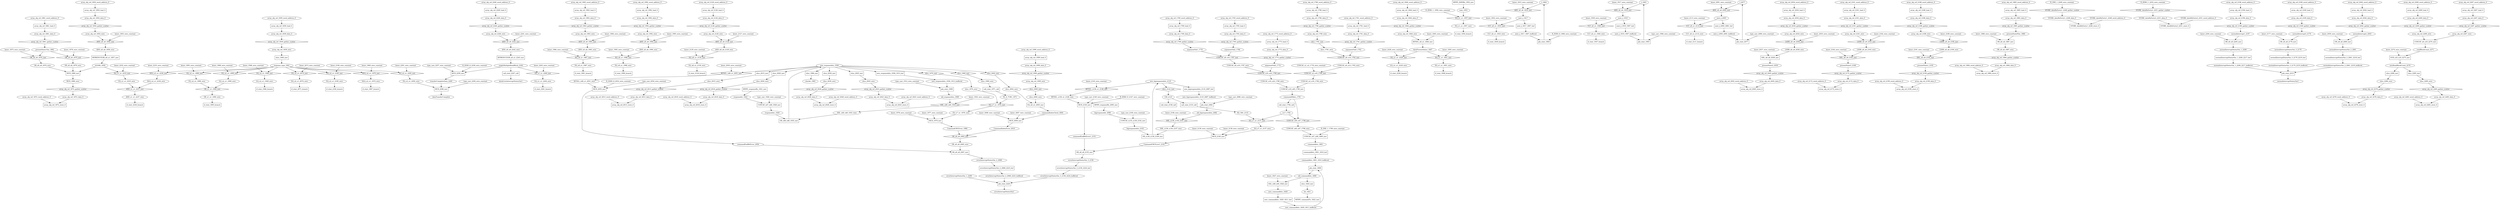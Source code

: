 digraph data_path {
  AND_u1_u1_2237_wire [shape=ellipse];
  AND_u8_u8_1856_wire [shape=ellipse];
  AND_u8_u8_1965_wire [shape=ellipse];
  AND_u8_u8_1994_wire [shape=ellipse];
  AND_u8_u8_2128_wire [shape=ellipse];
  AND_u8_u8_2242_wire [shape=ellipse];
  BITSEL_u136_u1_2146_wire [shape=ellipse];
  BITSEL_u48_u1_2051_wire [shape=ellipse];
  CID_2123 [shape=ellipse];
  CONCAT_u16_u24_1789_wire [shape=ellipse];
  CONCAT_u1_u2_1778_wire_constant [shape=ellipse];
  CONCAT_u2_u16_1784_wire [shape=ellipse];
  CONCAT_u40_u47_1798_wire [shape=ellipse];
  CONCAT_u6_u14_1783_wire [shape=ellipse];
  CONCAT_u8_u16_1787_wire [shape=ellipse];
  CommandCRCError1_2141 [shape=ellipse];
  CommandCRCError_1980 [shape=ellipse];
  CommandIndexError_2010 [shape=ellipse];
  EQ_u1_u1_1851_wire [shape=ellipse];
  EQ_u1_u1_1957_wire [shape=ellipse];
  EQ_u1_u1_2229_wire [shape=ellipse];
  EQ_u1_u1_2233_wire [shape=ellipse];
  EQ_u1_u1_2264_wire [shape=ellipse];
  EQ_u2_u1_1896_wire [shape=ellipse];
  EQ_u2_u1_1899_wire [shape=ellipse];
  EQ_u2_u1_1949_wire [shape=ellipse];
  EQ_u2_u1_2074_wire [shape=ellipse];
  EQ_u2_u1_2185_wire [shape=ellipse];
  EQ_u2_u1_2292_wire [shape=ellipse];
  EQ_u7_u1_1976_wire [shape=ellipse];
  EQ_u7_u1_2137_wire [shape=ellipse];
  EQ_u8_u1_1967_wire [shape=ellipse];
  EQ_u8_u1_1996_wire [shape=ellipse];
  EQ_u8_u1_2130_wire [shape=ellipse];
  J_1804 [shape=ellipse];
  J_1903 [shape=ellipse];
  J_2077 [shape=ellipse];
  LSHR_u8_u8_2036_wire [shape=ellipse];
  LSHR_u8_u8_2163_wire [shape=ellipse];
  LSHR_u8_u8_2190_wire [shape=ellipse];
  MUX_1880_wire [shape=ellipse];
  NEQ_u2_u1_1870_wire [shape=ellipse];
  NEQ_u2_u1_2236_wire [shape=ellipse];
  OR_u1_u1_1900_wire [shape=ellipse];
  OR_u8_u8_1876_wire [shape=ellipse];
  OR_u8_u8_1879_wire [shape=ellipse];
  OR_u8_u8_1887_wire [shape=ellipse];
  OR_u8_u8_2065_wire [shape=ellipse];
  R1_6_7CRC_1971 [shape=ellipse];
  R2_CRC_2133 [shape=ellipse];
  R_ONE_1_1799_wire_constant [shape=ellipse];
  R_ONE_1_2249_wire_constant [shape=ellipse];
  R_ZERO_1_1956_wire_constant [shape=ellipse];
  R_ZERO_1_2252_wire_constant [shape=ellipse];
  R_ZERO_8_1806_wire_constant [shape=ellipse];
  R_ZERO_8_2052_wire_constant [shape=ellipse];
  R_ZERO_8_2147_wire_constant [shape=ellipse];
  R_ZERO_8_2258_wire_constant [shape=ellipse];
  SHL_u136_u136_2107_wire [shape=ellipse];
  SHL_u48_u48_1933_wire [shape=ellipse];
  STORE_dataRxEnrty1_2248_data_0 [shape=ellipse];
  STORE_dataRxEnrty1_2248_word_address_0 [shape=ellipse];
  STORE_dataRxEnrty2_2251_data_0 [shape=ellipse];
  STORE_dataRxEnrty2_2251_word_address_0 [shape=ellipse];
  ULT_u6_u1_1940_wire [shape=ellipse];
  ULT_u8_u1_1833_wire [shape=ellipse];
  ULT_u8_u1_2114_wire [shape=ellipse];
  argumentVal0_1774 [shape=ellipse];
  argumentVal1_1770 [shape=ellipse];
  argumentVal2_1766 [shape=ellipse];
  argumentVal3_1762 [shape=ellipse];
  array_obj_ref_1761_data_0 [shape=ellipse];
  array_obj_ref_1761_word_address_0 [shape=ellipse];
  array_obj_ref_1765_data_0 [shape=ellipse];
  array_obj_ref_1765_word_address_0 [shape=ellipse];
  array_obj_ref_1769_data_0 [shape=ellipse];
  array_obj_ref_1769_word_address_0 [shape=ellipse];
  array_obj_ref_1773_data_0 [shape=ellipse];
  array_obj_ref_1773_word_address_0 [shape=ellipse];
  array_obj_ref_1780_data_0 [shape=ellipse];
  array_obj_ref_1780_wire [shape=ellipse];
  array_obj_ref_1780_word_address_0 [shape=ellipse];
  array_obj_ref_1839_data_0 [shape=ellipse];
  array_obj_ref_1839_wire [shape=ellipse];
  array_obj_ref_1839_word_address_0 [shape=ellipse];
  array_obj_ref_1844_data_0 [shape=ellipse];
  array_obj_ref_1844_wire [shape=ellipse];
  array_obj_ref_1844_word_address_0 [shape=ellipse];
  array_obj_ref_1854_data_0 [shape=ellipse];
  array_obj_ref_1854_wire [shape=ellipse];
  array_obj_ref_1854_word_address_0 [shape=ellipse];
  array_obj_ref_1861_data_0 [shape=ellipse];
  array_obj_ref_1861_word_address_0 [shape=ellipse];
  array_obj_ref_1865_data_0 [shape=ellipse];
  array_obj_ref_1865_word_address_0 [shape=ellipse];
  array_obj_ref_1872_data_0 [shape=ellipse];
  array_obj_ref_1872_word_address_0 [shape=ellipse];
  array_obj_ref_1884_data_0 [shape=ellipse];
  array_obj_ref_1884_word_address_0 [shape=ellipse];
  array_obj_ref_1963_data_0 [shape=ellipse];
  array_obj_ref_1963_wire [shape=ellipse];
  array_obj_ref_1963_word_address_0 [shape=ellipse];
  array_obj_ref_1992_data_0 [shape=ellipse];
  array_obj_ref_1992_wire [shape=ellipse];
  array_obj_ref_1992_word_address_0 [shape=ellipse];
  array_obj_ref_1999_data_0 [shape=ellipse];
  array_obj_ref_1999_wire [shape=ellipse];
  array_obj_ref_1999_word_address_0 [shape=ellipse];
  array_obj_ref_2013_data_0 [shape=ellipse];
  array_obj_ref_2013_word_address_0 [shape=ellipse];
  array_obj_ref_2018_data_0 [shape=ellipse];
  array_obj_ref_2018_word_address_0 [shape=ellipse];
  array_obj_ref_2023_data_0 [shape=ellipse];
  array_obj_ref_2023_word_address_0 [shape=ellipse];
  array_obj_ref_2028_data_0 [shape=ellipse];
  array_obj_ref_2028_word_address_0 [shape=ellipse];
  array_obj_ref_2034_data_0 [shape=ellipse];
  array_obj_ref_2034_wire [shape=ellipse];
  array_obj_ref_2034_word_address_0 [shape=ellipse];
  array_obj_ref_2042_data_0 [shape=ellipse];
  array_obj_ref_2042_word_address_0 [shape=ellipse];
  array_obj_ref_2045_data_0 [shape=ellipse];
  array_obj_ref_2045_word_address_0 [shape=ellipse];
  array_obj_ref_2126_data_0 [shape=ellipse];
  array_obj_ref_2126_wire [shape=ellipse];
  array_obj_ref_2126_word_address_0 [shape=ellipse];
  array_obj_ref_2161_data_0 [shape=ellipse];
  array_obj_ref_2161_wire [shape=ellipse];
  array_obj_ref_2161_word_address_0 [shape=ellipse];
  array_obj_ref_2169_data_0 [shape=ellipse];
  array_obj_ref_2169_word_address_0 [shape=ellipse];
  array_obj_ref_2172_data_0 [shape=ellipse];
  array_obj_ref_2172_word_address_0 [shape=ellipse];
  array_obj_ref_2188_data_0 [shape=ellipse];
  array_obj_ref_2188_wire [shape=ellipse];
  array_obj_ref_2188_word_address_0 [shape=ellipse];
  array_obj_ref_2196_data_0 [shape=ellipse];
  array_obj_ref_2196_word_address_0 [shape=ellipse];
  array_obj_ref_2199_data_0 [shape=ellipse];
  array_obj_ref_2199_word_address_0 [shape=ellipse];
  array_obj_ref_2240_data_0 [shape=ellipse];
  array_obj_ref_2240_wire [shape=ellipse];
  array_obj_ref_2240_word_address_0 [shape=ellipse];
  array_obj_ref_2267_data_0 [shape=ellipse];
  array_obj_ref_2267_wire [shape=ellipse];
  array_obj_ref_2267_word_address_0 [shape=ellipse];
  array_obj_ref_2269_data_0 [shape=ellipse];
  array_obj_ref_2269_wire [shape=ellipse];
  array_obj_ref_2269_word_address_0 [shape=ellipse];
  array_obj_ref_2278_data_0 [shape=ellipse];
  array_obj_ref_2278_word_address_0 [shape=ellipse];
  array_obj_ref_2283_data_0 [shape=ellipse];
  array_obj_ref_2283_word_address_0 [shape=ellipse];
  bigresponsebit_2096 [shape=ellipse];
  bigresponsebits_2103 [shape=ellipse];
  bit_1821 [shape=ellipse];
  checkit_1985 [shape=ellipse];
  command40bits_1791 [shape=ellipse];
  commandEndBitError1_2151 [shape=ellipse];
  commandEndBitError_2056 [shape=ellipse];
  commandIndexCheck_2004 [shape=ellipse];
  commandbits_1801 [shape=ellipse];
  commandbits_1801_1810_buffered [shape=ellipse];
  crc7_1794 [shape=ellipse];
  dataPresentSelect_1847 [shape=ellipse];
  errorInterruptStatusVar_1_2209 [shape=ellipse];
  errorInterruptStatusVar_2_2068 [shape=ellipse];
  errorInterruptStatusVar_2_2068_2223_buffered [shape=ellipse];
  errorInterruptStatusVar_3_2156 [shape=ellipse];
  errorInterruptStatusVar_3_2156_2224_buffered [shape=ellipse];
  konst_1815_wire_constant [shape=ellipse];
  konst_1827_wire_constant [shape=ellipse];
  konst_1832_wire_constant [shape=ellipse];
  konst_1845_wire_constant [shape=ellipse];
  konst_1850_wire_constant [shape=ellipse];
  konst_1855_wire_constant [shape=ellipse];
  konst_1869_wire_constant [shape=ellipse];
  konst_1875_wire_constant [shape=ellipse];
  konst_1878_wire_constant [shape=ellipse];
  konst_1886_wire_constant [shape=ellipse];
  konst_1895_wire_constant [shape=ellipse];
  konst_1898_wire_constant [shape=ellipse];
  konst_1917_wire_constant [shape=ellipse];
  konst_1932_wire_constant [shape=ellipse];
  konst_1939_wire_constant [shape=ellipse];
  konst_1948_wire_constant [shape=ellipse];
  konst_1964_wire_constant [shape=ellipse];
  konst_1966_wire_constant [shape=ellipse];
  konst_1977_wire_constant [shape=ellipse];
  konst_1978_wire_constant [shape=ellipse];
  konst_1993_wire_constant [shape=ellipse];
  konst_1995_wire_constant [shape=ellipse];
  konst_2007_wire_constant [shape=ellipse];
  konst_2008_wire_constant [shape=ellipse];
  konst_2035_wire_constant [shape=ellipse];
  konst_2037_wire_constant [shape=ellipse];
  konst_2050_wire_constant [shape=ellipse];
  konst_2059_wire_constant [shape=ellipse];
  konst_2073_wire_constant [shape=ellipse];
  konst_2091_wire_constant [shape=ellipse];
  konst_2106_wire_constant [shape=ellipse];
  konst_2113_wire_constant [shape=ellipse];
  konst_2127_wire_constant [shape=ellipse];
  konst_2129_wire_constant [shape=ellipse];
  konst_2138_wire_constant [shape=ellipse];
  konst_2139_wire_constant [shape=ellipse];
  konst_2145_wire_constant [shape=ellipse];
  konst_2162_wire_constant [shape=ellipse];
  konst_2164_wire_constant [shape=ellipse];
  konst_2177_wire_constant [shape=ellipse];
  konst_2184_wire_constant [shape=ellipse];
  konst_2189_wire_constant [shape=ellipse];
  konst_2191_wire_constant [shape=ellipse];
  konst_2204_wire_constant [shape=ellipse];
  konst_2228_wire_constant [shape=ellipse];
  konst_2232_wire_constant [shape=ellipse];
  konst_2235_wire_constant [shape=ellipse];
  konst_2241_wire_constant [shape=ellipse];
  konst_2263_wire_constant [shape=ellipse];
  konst_2274_wire_constant [shape=ellipse];
  konst_2291_wire_constant [shape=ellipse];
  newReadBlockCount_2276 [shape=ellipse];
  new_bigresponsebits_2110 [shape=ellipse];
  new_bigresponsebits_2110_2087_buffered [shape=ellipse];
  new_commandbits_1829 [shape=ellipse];
  new_commandbits_1829_1811_buffered [shape=ellipse];
  new_responsebits_1936 [shape=ellipse];
  new_responsebits_1936_1913_buffered [shape=ellipse];
  next_J_1817 [shape=ellipse];
  next_J_1817_1807_buffered [shape=ellipse];
  next_J_1919 [shape=ellipse];
  next_J_1919_1907_buffered [shape=ellipse];
  next_J_2093 [shape=ellipse];
  next_J_2093_2081_buffered [shape=ellipse];
  normalInterrupt1_2197 [shape=ellipse];
  normalInterrupt2_2043 [shape=ellipse];
  normalInterrupt3_2170 [shape=ellipse];
  normalInterruptStatusVar_1_2206 [shape=ellipse];
  normalInterruptStatusVar_1_2206_2217_buffered [shape=ellipse];
  normalInterruptStatusVar_2_2061 [shape=ellipse];
  normalInterruptStatusVar_2_2061_2218_buffered [shape=ellipse];
  normalInterruptStatusVar_3_2179 [shape=ellipse];
  normalInterruptStatusVar_3_2179_2219_buffered [shape=ellipse];
  old_bigresponsebits_2082 [shape=ellipse];
  old_commandbits_1808 [shape=ellipse];
  old_responsebits_1908 [shape=ellipse];
  presentState0Var_1866 [shape=ellipse];
  presentState1Var_1862 [shape=ellipse];
  presentState1_2193 [shape=ellipse];
  presentState2_2039 [shape=ellipse];
  presentState3_2166 [shape=ellipse];
  readBlockCount_2271 [shape=ellipse];
  response_type_1841 [shape=ellipse];
  responsebit_1922 [shape=ellipse];
  responsebits_1929 [shape=ellipse];
  singleMultipleReadBlock_2244 [shape=ellipse];
  slice_1781_wire [shape=ellipse];
  slice_1969_wire [shape=ellipse];
  slice_1974_wire [shape=ellipse];
  slice_2000_wire [shape=ellipse];
  slice_2002_wire [shape=ellipse];
  slice_2015_wire [shape=ellipse];
  slice_2020_wire [shape=ellipse];
  slice_2025_wire [shape=ellipse];
  slice_2030_wire [shape=ellipse];
  slice_2280_wire [shape=ellipse];
  slice_2285_wire [shape=ellipse];
  transferCompleteData_2260 [shape=ellipse];
  txOrRX_1858 [shape=ellipse];
  type_cast_1906_wire_constant [shape=ellipse];
  type_cast_1912_wire_constant [shape=ellipse];
  type_cast_1926_wire_constant [shape=ellipse];
  type_cast_2054_wire_constant [shape=ellipse];
  type_cast_2080_wire_constant [shape=ellipse];
  type_cast_2086_wire_constant [shape=ellipse];
  type_cast_2100_wire_constant [shape=ellipse];
  type_cast_2149_wire_constant [shape=ellipse];
  type_cast_2257_wire_constant [shape=ellipse];
  type_cast_2294_wire_constant [shape=ellipse];
  wait_1953 [shape=ellipse];
  ADD_u6_u6_1918_inst [shape=diamond];
J_1903  -> ADD_u6_u6_1918_inst;
konst_1917_wire_constant  -> ADD_u6_u6_1918_inst;
ADD_u6_u6_1918_inst -> next_J_1919;
  ADD_u8_u8_1816_inst [shape=diamond];
J_1804  -> ADD_u8_u8_1816_inst;
konst_1815_wire_constant  -> ADD_u8_u8_1816_inst;
ADD_u8_u8_1816_inst -> next_J_1817;
  ADD_u8_u8_2092_inst [shape=diamond];
J_2077  -> ADD_u8_u8_2092_inst;
konst_2091_wire_constant  -> ADD_u8_u8_2092_inst;
ADD_u8_u8_2092_inst -> next_J_2093;
  AND_u1_u1_2237_inst [shape=diamond];
EQ_u1_u1_2233_wire  -> AND_u1_u1_2237_inst;
NEQ_u2_u1_2236_wire  -> AND_u1_u1_2237_inst;
AND_u1_u1_2237_inst -> AND_u1_u1_2237_wire;
  AND_u8_u8_1856_inst [shape=diamond];
array_obj_ref_1854_wire  -> AND_u8_u8_1856_inst;
konst_1855_wire_constant  -> AND_u8_u8_1856_inst;
AND_u8_u8_1856_inst -> AND_u8_u8_1856_wire;
  AND_u8_u8_1965_inst [shape=diamond];
array_obj_ref_1963_wire  -> AND_u8_u8_1965_inst;
konst_1964_wire_constant  -> AND_u8_u8_1965_inst;
AND_u8_u8_1965_inst -> AND_u8_u8_1965_wire;
  AND_u8_u8_1994_inst [shape=diamond];
array_obj_ref_1992_wire  -> AND_u8_u8_1994_inst;
konst_1993_wire_constant  -> AND_u8_u8_1994_inst;
AND_u8_u8_1994_inst -> AND_u8_u8_1994_wire;
  AND_u8_u8_2128_inst [shape=diamond];
array_obj_ref_2126_wire  -> AND_u8_u8_2128_inst;
konst_2127_wire_constant  -> AND_u8_u8_2128_inst;
AND_u8_u8_2128_inst -> AND_u8_u8_2128_wire;
  AND_u8_u8_2242_inst [shape=diamond];
array_obj_ref_2240_wire  -> AND_u8_u8_2242_inst;
konst_2241_wire_constant  -> AND_u8_u8_2242_inst;
AND_u8_u8_2242_inst -> AND_u8_u8_2242_wire;
  BITREDUCEOR_u8_u1_1857_inst [shape=rectangle];
AND_u8_u8_1856_wire  -> BITREDUCEOR_u8_u1_1857_inst;
BITREDUCEOR_u8_u1_1857_inst -> txOrRX_1858;
  BITREDUCEOR_u8_u1_2243_inst [shape=rectangle];
AND_u8_u8_2242_wire  -> BITREDUCEOR_u8_u1_2243_inst;
BITREDUCEOR_u8_u1_2243_inst -> singleMultipleReadBlock_2244;
  BITSEL_u136_u1_2146_inst [shape=diamond];
new_bigresponsebits_2110  -> BITSEL_u136_u1_2146_inst;
konst_2145_wire_constant  -> BITSEL_u136_u1_2146_inst;
BITSEL_u136_u1_2146_inst -> BITSEL_u136_u1_2146_wire;
  BITSEL_u48_u1_2051_inst [shape=diamond];
new_responsebits_1936  -> BITSEL_u48_u1_2051_inst;
konst_2050_wire_constant  -> BITSEL_u48_u1_2051_inst;
BITSEL_u48_u1_2051_inst -> BITSEL_u48_u1_2051_wire;
  BITSEL_u8_u1_1846_inst [shape=rectangle];
array_obj_ref_1844_wire  -> BITSEL_u8_u1_1846_inst;
konst_1845_wire_constant  -> BITSEL_u8_u1_1846_inst;
BITSEL_u8_u1_1846_inst -> dataPresentSelect_1847;
  CONCAT_u135_u136_2102_inst [shape=rectangle];
type_cast_2100_wire_constant  -> CONCAT_u135_u136_2102_inst;
bigresponsebit_2096  -> CONCAT_u135_u136_2102_inst;
CONCAT_u135_u136_2102_inst -> bigresponsebits_2103;
  CONCAT_u16_u24_1789_inst [shape=diamond];
CONCAT_u8_u16_1787_wire  -> CONCAT_u16_u24_1789_inst;
argumentVal0_1774  -> CONCAT_u16_u24_1789_inst;
CONCAT_u16_u24_1789_inst -> CONCAT_u16_u24_1789_wire;
  CONCAT_u16_u40_1790_inst [shape=rectangle];
CONCAT_u2_u16_1784_wire  -> CONCAT_u16_u40_1790_inst;
CONCAT_u16_u24_1789_wire  -> CONCAT_u16_u40_1790_inst;
CONCAT_u16_u40_1790_inst -> command40bits_1791;
  CONCAT_u2_u16_1784_inst [shape=diamond];
CONCAT_u1_u2_1778_wire_constant  -> CONCAT_u2_u16_1784_inst;
CONCAT_u6_u14_1783_wire  -> CONCAT_u2_u16_1784_inst;
CONCAT_u2_u16_1784_inst -> CONCAT_u2_u16_1784_wire;
  CONCAT_u40_u47_1798_inst [shape=diamond];
command40bits_1791  -> CONCAT_u40_u47_1798_inst;
crc7_1794  -> CONCAT_u40_u47_1798_inst;
CONCAT_u40_u47_1798_inst -> CONCAT_u40_u47_1798_wire;
  CONCAT_u47_u48_1800_inst [shape=rectangle];
CONCAT_u40_u47_1798_wire  -> CONCAT_u47_u48_1800_inst;
R_ONE_1_1799_wire_constant  -> CONCAT_u47_u48_1800_inst;
CONCAT_u47_u48_1800_inst -> commandbits_1801;
  CONCAT_u47_u48_1928_inst [shape=rectangle];
type_cast_1926_wire_constant  -> CONCAT_u47_u48_1928_inst;
responsebit_1922  -> CONCAT_u47_u48_1928_inst;
CONCAT_u47_u48_1928_inst -> responsebits_1929;
  CONCAT_u6_u14_1783_inst [shape=diamond];
slice_1781_wire  -> CONCAT_u6_u14_1783_inst;
argumentVal3_1762  -> CONCAT_u6_u14_1783_inst;
CONCAT_u6_u14_1783_inst -> CONCAT_u6_u14_1783_wire;
  CONCAT_u8_u16_1787_inst [shape=diamond];
argumentVal2_1766  -> CONCAT_u8_u16_1787_inst;
argumentVal1_1770  -> CONCAT_u8_u16_1787_inst;
CONCAT_u8_u16_1787_inst -> CONCAT_u8_u16_1787_wire;
  CONCAT_u8_u16_2270_inst [shape=rectangle];
array_obj_ref_2267_wire  -> CONCAT_u8_u16_2270_inst;
array_obj_ref_2269_wire  -> CONCAT_u8_u16_2270_inst;
CONCAT_u8_u16_2270_inst -> readBlockCount_2271;
  EQ_u1_u1_1851_inst [shape=diamond];
dataPresentSelect_1847  -> EQ_u1_u1_1851_inst;
konst_1850_wire_constant  -> EQ_u1_u1_1851_inst;
EQ_u1_u1_1851_inst -> EQ_u1_u1_1851_wire;
  EQ_u1_u1_1957_inst [shape=diamond];
wait_1953  -> EQ_u1_u1_1957_inst;
R_ZERO_1_1956_wire_constant  -> EQ_u1_u1_1957_inst;
EQ_u1_u1_1957_inst -> EQ_u1_u1_1957_wire;
  EQ_u1_u1_2229_inst [shape=diamond];
dataPresentSelect_1847  -> EQ_u1_u1_2229_inst;
konst_2228_wire_constant  -> EQ_u1_u1_2229_inst;
EQ_u1_u1_2229_inst -> EQ_u1_u1_2229_wire;
  EQ_u1_u1_2233_inst [shape=diamond];
txOrRX_1858  -> EQ_u1_u1_2233_inst;
konst_2232_wire_constant  -> EQ_u1_u1_2233_inst;
EQ_u1_u1_2233_inst -> EQ_u1_u1_2233_wire;
  EQ_u1_u1_2264_inst [shape=diamond];
singleMultipleReadBlock_2244  -> EQ_u1_u1_2264_inst;
konst_2263_wire_constant  -> EQ_u1_u1_2264_inst;
EQ_u1_u1_2264_inst -> EQ_u1_u1_2264_wire;
  EQ_u2_u1_1896_inst [shape=diamond];
response_type_1841  -> EQ_u2_u1_1896_inst;
konst_1895_wire_constant  -> EQ_u2_u1_1896_inst;
EQ_u2_u1_1896_inst -> EQ_u2_u1_1896_wire;
  EQ_u2_u1_1899_inst [shape=diamond];
response_type_1841  -> EQ_u2_u1_1899_inst;
konst_1898_wire_constant  -> EQ_u2_u1_1899_inst;
EQ_u2_u1_1899_inst -> EQ_u2_u1_1899_wire;
  EQ_u2_u1_1949_inst [shape=diamond];
response_type_1841  -> EQ_u2_u1_1949_inst;
konst_1948_wire_constant  -> EQ_u2_u1_1949_inst;
EQ_u2_u1_1949_inst -> EQ_u2_u1_1949_wire;
  EQ_u2_u1_2074_inst [shape=diamond];
response_type_1841  -> EQ_u2_u1_2074_inst;
konst_2073_wire_constant  -> EQ_u2_u1_2074_inst;
EQ_u2_u1_2074_inst -> EQ_u2_u1_2074_wire;
  EQ_u2_u1_2185_inst [shape=diamond];
response_type_1841  -> EQ_u2_u1_2185_inst;
konst_2184_wire_constant  -> EQ_u2_u1_2185_inst;
EQ_u2_u1_2185_inst -> EQ_u2_u1_2185_wire;
  EQ_u2_u1_2292_inst [shape=diamond];
response_type_1841  -> EQ_u2_u1_2292_inst;
konst_2291_wire_constant  -> EQ_u2_u1_2292_inst;
EQ_u2_u1_2292_inst -> EQ_u2_u1_2292_wire;
  EQ_u6_u1_2003_inst [shape=rectangle];
slice_2000_wire  -> EQ_u6_u1_2003_inst;
slice_2002_wire  -> EQ_u6_u1_2003_inst;
EQ_u6_u1_2003_inst -> commandIndexCheck_2004;
  EQ_u7_u1_1976_inst [shape=diamond];
slice_1974_wire  -> EQ_u7_u1_1976_inst;
R1_6_7CRC_1971  -> EQ_u7_u1_1976_inst;
EQ_u7_u1_1976_inst -> EQ_u7_u1_1976_wire;
  EQ_u7_u1_2137_inst [shape=diamond];
crc7_1794  -> EQ_u7_u1_2137_inst;
R2_CRC_2133  -> EQ_u7_u1_2137_inst;
EQ_u7_u1_2137_inst -> EQ_u7_u1_2137_wire;
  EQ_u8_u1_1967_inst [shape=diamond];
AND_u8_u8_1965_wire  -> EQ_u8_u1_1967_inst;
konst_1966_wire_constant  -> EQ_u8_u1_1967_inst;
EQ_u8_u1_1967_inst -> EQ_u8_u1_1967_wire;
  EQ_u8_u1_1996_inst [shape=diamond];
AND_u8_u8_1994_wire  -> EQ_u8_u1_1996_inst;
konst_1995_wire_constant  -> EQ_u8_u1_1996_inst;
EQ_u8_u1_1996_inst -> EQ_u8_u1_1996_wire;
  EQ_u8_u1_2130_inst [shape=diamond];
AND_u8_u8_2128_wire  -> EQ_u8_u1_2130_inst;
konst_2129_wire_constant  -> EQ_u8_u1_2130_inst;
EQ_u8_u1_2130_inst -> EQ_u8_u1_2130_wire;
  LSHR_u8_u8_2036_inst [shape=diamond];
array_obj_ref_2034_wire  -> LSHR_u8_u8_2036_inst;
konst_2035_wire_constant  -> LSHR_u8_u8_2036_inst;
LSHR_u8_u8_2036_inst -> LSHR_u8_u8_2036_wire;
  LSHR_u8_u8_2163_inst [shape=diamond];
array_obj_ref_2161_wire  -> LSHR_u8_u8_2163_inst;
konst_2162_wire_constant  -> LSHR_u8_u8_2163_inst;
LSHR_u8_u8_2163_inst -> LSHR_u8_u8_2163_wire;
  LSHR_u8_u8_2190_inst [shape=diamond];
array_obj_ref_2188_wire  -> LSHR_u8_u8_2190_inst;
konst_2189_wire_constant  -> LSHR_u8_u8_2190_inst;
LSHR_u8_u8_2190_inst -> LSHR_u8_u8_2190_wire;
  MUX_1880_inst [shape=rectangle];
txOrRX_1858  -> MUX_1880_inst;
OR_u8_u8_1876_wire  -> MUX_1880_inst;
OR_u8_u8_1879_wire  -> MUX_1880_inst;
MUX_1880_inst -> MUX_1880_wire;
  MUX_1979_inst [shape=rectangle];
EQ_u7_u1_1976_wire  -> MUX_1979_inst;
konst_1977_wire_constant  -> MUX_1979_inst;
konst_1978_wire_constant  -> MUX_1979_inst;
MUX_1979_inst -> CommandCRCError_1980;
  MUX_2009_inst [shape=rectangle];
commandIndexCheck_2004  -> MUX_2009_inst;
konst_2007_wire_constant  -> MUX_2009_inst;
konst_2008_wire_constant  -> MUX_2009_inst;
MUX_2009_inst -> CommandIndexError_2010;
  MUX_2055_inst [shape=rectangle];
BITSEL_u48_u1_2051_wire  -> MUX_2055_inst;
R_ZERO_8_2052_wire_constant  -> MUX_2055_inst;
type_cast_2054_wire_constant  -> MUX_2055_inst;
MUX_2055_inst -> commandEndBitError_2056;
  MUX_2140_inst [shape=rectangle];
EQ_u7_u1_2137_wire  -> MUX_2140_inst;
konst_2138_wire_constant  -> MUX_2140_inst;
konst_2139_wire_constant  -> MUX_2140_inst;
MUX_2140_inst -> CommandCRCError1_2141;
  MUX_2150_inst [shape=rectangle];
BITSEL_u136_u1_2146_wire  -> MUX_2150_inst;
R_ZERO_8_2147_wire_constant  -> MUX_2150_inst;
type_cast_2149_wire_constant  -> MUX_2150_inst;
MUX_2150_inst -> commandEndBitError1_2151;
  MUX_2259_inst [shape=rectangle];
singleMultipleReadBlock_2244  -> MUX_2259_inst;
type_cast_2257_wire_constant  -> MUX_2259_inst;
R_ZERO_8_2258_wire_constant  -> MUX_2259_inst;
MUX_2259_inst -> transferCompleteData_2260;
  MUX_2296_inst [shape=rectangle];
EQ_u2_u1_2292_wire  -> MUX_2296_inst;
type_cast_2294_wire_constant  -> MUX_2296_inst;
transferCompleteData_2260  -> MUX_2296_inst;
MUX_2296_inst -> dataTransferComplete;
  NEQ_u2_u1_1870_inst [shape=diamond];
response_type_1841  -> NEQ_u2_u1_1870_inst;
konst_1869_wire_constant  -> NEQ_u2_u1_1870_inst;
NEQ_u2_u1_1870_inst -> NEQ_u2_u1_1870_wire;
  NEQ_u2_u1_2236_inst [shape=diamond];
response_type_1841  -> NEQ_u2_u1_2236_inst;
konst_2235_wire_constant  -> NEQ_u2_u1_2236_inst;
NEQ_u2_u1_2236_inst -> NEQ_u2_u1_2236_wire;
  OR_u136_u136_2109_inst [shape=rectangle];
SHL_u136_u136_2107_wire  -> OR_u136_u136_2109_inst;
bigresponsebits_2103  -> OR_u136_u136_2109_inst;
OR_u136_u136_2109_inst -> new_bigresponsebits_2110;
  OR_u1_u1_1900_inst [shape=diamond];
EQ_u2_u1_1896_wire  -> OR_u1_u1_1900_inst;
EQ_u2_u1_1899_wire  -> OR_u1_u1_1900_inst;
OR_u1_u1_1900_inst -> OR_u1_u1_1900_wire;
  OR_u48_u48_1935_inst [shape=rectangle];
SHL_u48_u48_1933_wire  -> OR_u48_u48_1935_inst;
responsebits_1929  -> OR_u48_u48_1935_inst;
OR_u48_u48_1935_inst -> new_responsebits_1936;
  OR_u8_u8_1876_inst [shape=diamond];
presentState1Var_1862  -> OR_u8_u8_1876_inst;
konst_1875_wire_constant  -> OR_u8_u8_1876_inst;
OR_u8_u8_1876_inst -> OR_u8_u8_1876_wire;
  OR_u8_u8_1879_inst [shape=diamond];
presentState1Var_1862  -> OR_u8_u8_1879_inst;
konst_1878_wire_constant  -> OR_u8_u8_1879_inst;
OR_u8_u8_1879_inst -> OR_u8_u8_1879_wire;
  OR_u8_u8_1887_inst [shape=rectangle];
presentState0Var_1866  -> OR_u8_u8_1887_inst;
konst_1886_wire_constant  -> OR_u8_u8_1887_inst;
OR_u8_u8_1887_inst -> OR_u8_u8_1887_wire;
  OR_u8_u8_2060_inst [shape=rectangle];
normalInterrupt2_2043  -> OR_u8_u8_2060_inst;
konst_2059_wire_constant  -> OR_u8_u8_2060_inst;
OR_u8_u8_2060_inst -> normalInterruptStatusVar_2_2061;
  OR_u8_u8_2065_inst [shape=diamond];
CommandIndexError_2010  -> OR_u8_u8_2065_inst;
CommandCRCError_1980  -> OR_u8_u8_2065_inst;
OR_u8_u8_2065_inst -> OR_u8_u8_2065_wire;
  OR_u8_u8_2067_inst [shape=rectangle];
OR_u8_u8_2065_wire  -> OR_u8_u8_2067_inst;
commandEndBitError_2056  -> OR_u8_u8_2067_inst;
OR_u8_u8_2067_inst -> errorInterruptStatusVar_2_2068;
  OR_u8_u8_2155_inst [shape=rectangle];
CommandCRCError1_2141  -> OR_u8_u8_2155_inst;
commandEndBitError1_2151  -> OR_u8_u8_2155_inst;
OR_u8_u8_2155_inst -> errorInterruptStatusVar_3_2156;
  OR_u8_u8_2178_inst [shape=rectangle];
normalInterrupt3_2170  -> OR_u8_u8_2178_inst;
konst_2177_wire_constant  -> OR_u8_u8_2178_inst;
OR_u8_u8_2178_inst -> normalInterruptStatusVar_3_2179;
  OR_u8_u8_2205_inst [shape=rectangle];
normalInterrupt1_2197  -> OR_u8_u8_2205_inst;
konst_2204_wire_constant  -> OR_u8_u8_2205_inst;
OR_u8_u8_2205_inst -> normalInterruptStatusVar_1_2206;
  RPIPE_DAT0Rx_1952_inst [shape=rectangle];
RPIPE_DAT0Rx_1952_inst -> wait_1953;
  RPIPE_responseRx_1921_inst [shape=rectangle];
RPIPE_responseRx_1921_inst -> responsebit_1922;
  RPIPE_responseRx_2095_inst [shape=rectangle];
RPIPE_responseRx_2095_inst -> bigresponsebit_2096;
  SHL_u136_u136_2107_inst [shape=diamond];
old_bigresponsebits_2082  -> SHL_u136_u136_2107_inst;
konst_2106_wire_constant  -> SHL_u136_u136_2107_inst;
SHL_u136_u136_2107_inst -> SHL_u136_u136_2107_wire;
  SHL_u48_u48_1828_inst [shape=rectangle];
old_commandbits_1808  -> SHL_u48_u48_1828_inst;
konst_1827_wire_constant  -> SHL_u48_u48_1828_inst;
SHL_u48_u48_1828_inst -> new_commandbits_1829;
  SHL_u48_u48_1933_inst [shape=diamond];
old_responsebits_1908  -> SHL_u48_u48_1933_inst;
konst_1932_wire_constant  -> SHL_u48_u48_1933_inst;
SHL_u48_u48_1933_inst -> SHL_u48_u48_1933_wire;
  SHL_u8_u8_2038_inst [shape=rectangle];
LSHR_u8_u8_2036_wire  -> SHL_u8_u8_2038_inst;
konst_2037_wire_constant  -> SHL_u8_u8_2038_inst;
SHL_u8_u8_2038_inst -> presentState2_2039;
  SHL_u8_u8_2165_inst [shape=diamond];
LSHR_u8_u8_2163_wire  -> SHL_u8_u8_2165_inst;
konst_2164_wire_constant  -> SHL_u8_u8_2165_inst;
SHL_u8_u8_2165_inst -> presentState3_2166;
  SHL_u8_u8_2192_inst [shape=diamond];
LSHR_u8_u8_2190_wire  -> SHL_u8_u8_2192_inst;
konst_2191_wire_constant  -> SHL_u8_u8_2192_inst;
SHL_u8_u8_2192_inst -> presentState1_2193;
  STORE_dataRxEnrty1_2248_gather_scatter [shape=diamond];
R_ONE_1_2249_wire_constant  -> STORE_dataRxEnrty1_2248_gather_scatter;
STORE_dataRxEnrty1_2248_gather_scatter -> STORE_dataRxEnrty1_2248_data_0;
  STORE_dataRxEnrty1_2248_store_0 [shape=rectangle];
STORE_dataRxEnrty1_2248_word_address_0  -> STORE_dataRxEnrty1_2248_store_0;
STORE_dataRxEnrty1_2248_data_0  -> STORE_dataRxEnrty1_2248_store_0;
  STORE_dataRxEnrty2_2251_gather_scatter [shape=diamond];
R_ZERO_1_2252_wire_constant  -> STORE_dataRxEnrty2_2251_gather_scatter;
STORE_dataRxEnrty2_2251_gather_scatter -> STORE_dataRxEnrty2_2251_data_0;
  STORE_dataRxEnrty2_2251_store_0 [shape=rectangle];
STORE_dataRxEnrty2_2251_word_address_0  -> STORE_dataRxEnrty2_2251_store_0;
STORE_dataRxEnrty2_2251_data_0  -> STORE_dataRxEnrty2_2251_store_0;
  SUB_u16_u16_2275_inst [shape=rectangle];
readBlockCount_2271  -> SUB_u16_u16_2275_inst;
konst_2274_wire_constant  -> SUB_u16_u16_2275_inst;
SUB_u16_u16_2275_inst -> newReadBlockCount_2276;
  ULT_u6_u1_1940_inst [shape=diamond];
next_J_1919  -> ULT_u6_u1_1940_inst;
konst_1939_wire_constant  -> ULT_u6_u1_1940_inst;
ULT_u6_u1_1940_inst -> ULT_u6_u1_1940_wire;
  ULT_u8_u1_1833_inst [shape=diamond];
next_J_1817  -> ULT_u8_u1_1833_inst;
konst_1832_wire_constant  -> ULT_u8_u1_1833_inst;
ULT_u8_u1_1833_inst -> ULT_u8_u1_1833_wire;
  ULT_u8_u1_2114_inst [shape=diamond];
next_J_2093  -> ULT_u8_u1_2114_inst;
konst_2113_wire_constant  -> ULT_u8_u1_2114_inst;
ULT_u8_u1_2114_inst -> ULT_u8_u1_2114_wire;
  WPIPE_commandTx_1822_inst [shape=rectangle];
bit_1821  -> WPIPE_commandTx_1822_inst;
  array_obj_ref_1761_gather_scatter [shape=diamond];
array_obj_ref_1761_data_0  -> array_obj_ref_1761_gather_scatter;
array_obj_ref_1761_gather_scatter -> argumentVal3_1762;
  array_obj_ref_1761_load_0 [shape=rectangle];
array_obj_ref_1761_word_address_0  -> array_obj_ref_1761_load_0;
array_obj_ref_1761_load_0 -> array_obj_ref_1761_data_0;
  array_obj_ref_1765_gather_scatter [shape=diamond];
array_obj_ref_1765_data_0  -> array_obj_ref_1765_gather_scatter;
array_obj_ref_1765_gather_scatter -> argumentVal2_1766;
  array_obj_ref_1765_load_0 [shape=rectangle];
array_obj_ref_1765_word_address_0  -> array_obj_ref_1765_load_0;
array_obj_ref_1765_load_0 -> array_obj_ref_1765_data_0;
  array_obj_ref_1769_gather_scatter [shape=diamond];
array_obj_ref_1769_data_0  -> array_obj_ref_1769_gather_scatter;
array_obj_ref_1769_gather_scatter -> argumentVal1_1770;
  array_obj_ref_1769_load_0 [shape=rectangle];
array_obj_ref_1769_word_address_0  -> array_obj_ref_1769_load_0;
array_obj_ref_1769_load_0 -> array_obj_ref_1769_data_0;
  array_obj_ref_1773_gather_scatter [shape=diamond];
array_obj_ref_1773_data_0  -> array_obj_ref_1773_gather_scatter;
array_obj_ref_1773_gather_scatter -> argumentVal0_1774;
  array_obj_ref_1773_load_0 [shape=rectangle];
array_obj_ref_1773_word_address_0  -> array_obj_ref_1773_load_0;
array_obj_ref_1773_load_0 -> array_obj_ref_1773_data_0;
  array_obj_ref_1780_gather_scatter [shape=diamond];
array_obj_ref_1780_data_0  -> array_obj_ref_1780_gather_scatter;
array_obj_ref_1780_gather_scatter -> array_obj_ref_1780_wire;
  array_obj_ref_1780_load_0 [shape=rectangle];
array_obj_ref_1780_word_address_0  -> array_obj_ref_1780_load_0;
array_obj_ref_1780_load_0 -> array_obj_ref_1780_data_0;
  array_obj_ref_1839_gather_scatter [shape=diamond];
array_obj_ref_1839_data_0  -> array_obj_ref_1839_gather_scatter;
array_obj_ref_1839_gather_scatter -> array_obj_ref_1839_wire;
  array_obj_ref_1839_load_0 [shape=rectangle];
array_obj_ref_1839_word_address_0  -> array_obj_ref_1839_load_0;
array_obj_ref_1839_load_0 -> array_obj_ref_1839_data_0;
  array_obj_ref_1844_gather_scatter [shape=diamond];
array_obj_ref_1844_data_0  -> array_obj_ref_1844_gather_scatter;
array_obj_ref_1844_gather_scatter -> array_obj_ref_1844_wire;
  array_obj_ref_1844_load_0 [shape=rectangle];
array_obj_ref_1844_word_address_0  -> array_obj_ref_1844_load_0;
array_obj_ref_1844_load_0 -> array_obj_ref_1844_data_0;
  array_obj_ref_1854_gather_scatter [shape=diamond];
array_obj_ref_1854_data_0  -> array_obj_ref_1854_gather_scatter;
array_obj_ref_1854_gather_scatter -> array_obj_ref_1854_wire;
  array_obj_ref_1854_load_0 [shape=rectangle];
array_obj_ref_1854_word_address_0  -> array_obj_ref_1854_load_0;
array_obj_ref_1854_load_0 -> array_obj_ref_1854_data_0;
  array_obj_ref_1861_gather_scatter [shape=diamond];
array_obj_ref_1861_data_0  -> array_obj_ref_1861_gather_scatter;
array_obj_ref_1861_gather_scatter -> presentState1Var_1862;
  array_obj_ref_1861_load_0 [shape=rectangle];
array_obj_ref_1861_word_address_0  -> array_obj_ref_1861_load_0;
array_obj_ref_1861_load_0 -> array_obj_ref_1861_data_0;
  array_obj_ref_1865_gather_scatter [shape=diamond];
array_obj_ref_1865_data_0  -> array_obj_ref_1865_gather_scatter;
array_obj_ref_1865_gather_scatter -> presentState0Var_1866;
  array_obj_ref_1865_load_0 [shape=rectangle];
array_obj_ref_1865_word_address_0  -> array_obj_ref_1865_load_0;
array_obj_ref_1865_load_0 -> array_obj_ref_1865_data_0;
  array_obj_ref_1872_gather_scatter [shape=diamond];
MUX_1880_wire  -> array_obj_ref_1872_gather_scatter;
array_obj_ref_1872_gather_scatter -> array_obj_ref_1872_data_0;
  array_obj_ref_1872_store_0 [shape=rectangle];
array_obj_ref_1872_word_address_0  -> array_obj_ref_1872_store_0;
array_obj_ref_1872_data_0  -> array_obj_ref_1872_store_0;
  array_obj_ref_1884_gather_scatter [shape=diamond];
OR_u8_u8_1887_wire  -> array_obj_ref_1884_gather_scatter;
array_obj_ref_1884_gather_scatter -> array_obj_ref_1884_data_0;
  array_obj_ref_1884_store_0 [shape=rectangle];
array_obj_ref_1884_word_address_0  -> array_obj_ref_1884_store_0;
array_obj_ref_1884_data_0  -> array_obj_ref_1884_store_0;
  array_obj_ref_1963_gather_scatter [shape=diamond];
array_obj_ref_1963_data_0  -> array_obj_ref_1963_gather_scatter;
array_obj_ref_1963_gather_scatter -> array_obj_ref_1963_wire;
  array_obj_ref_1963_load_0 [shape=rectangle];
array_obj_ref_1963_word_address_0  -> array_obj_ref_1963_load_0;
array_obj_ref_1963_load_0 -> array_obj_ref_1963_data_0;
  array_obj_ref_1992_gather_scatter [shape=diamond];
array_obj_ref_1992_data_0  -> array_obj_ref_1992_gather_scatter;
array_obj_ref_1992_gather_scatter -> array_obj_ref_1992_wire;
  array_obj_ref_1992_load_0 [shape=rectangle];
array_obj_ref_1992_word_address_0  -> array_obj_ref_1992_load_0;
array_obj_ref_1992_load_0 -> array_obj_ref_1992_data_0;
  array_obj_ref_1999_gather_scatter [shape=diamond];
array_obj_ref_1999_data_0  -> array_obj_ref_1999_gather_scatter;
array_obj_ref_1999_gather_scatter -> array_obj_ref_1999_wire;
  array_obj_ref_1999_load_0 [shape=rectangle];
array_obj_ref_1999_word_address_0  -> array_obj_ref_1999_load_0;
array_obj_ref_1999_load_0 -> array_obj_ref_1999_data_0;
  array_obj_ref_2013_gather_scatter [shape=diamond];
slice_2015_wire  -> array_obj_ref_2013_gather_scatter;
array_obj_ref_2013_gather_scatter -> array_obj_ref_2013_data_0;
  array_obj_ref_2013_store_0 [shape=rectangle];
array_obj_ref_2013_word_address_0  -> array_obj_ref_2013_store_0;
array_obj_ref_2013_data_0  -> array_obj_ref_2013_store_0;
  array_obj_ref_2018_gather_scatter [shape=diamond];
slice_2020_wire  -> array_obj_ref_2018_gather_scatter;
array_obj_ref_2018_gather_scatter -> array_obj_ref_2018_data_0;
  array_obj_ref_2018_store_0 [shape=rectangle];
array_obj_ref_2018_word_address_0  -> array_obj_ref_2018_store_0;
array_obj_ref_2018_data_0  -> array_obj_ref_2018_store_0;
  array_obj_ref_2023_gather_scatter [shape=diamond];
slice_2025_wire  -> array_obj_ref_2023_gather_scatter;
array_obj_ref_2023_gather_scatter -> array_obj_ref_2023_data_0;
  array_obj_ref_2023_store_0 [shape=rectangle];
array_obj_ref_2023_word_address_0  -> array_obj_ref_2023_store_0;
array_obj_ref_2023_data_0  -> array_obj_ref_2023_store_0;
  array_obj_ref_2028_gather_scatter [shape=diamond];
slice_2030_wire  -> array_obj_ref_2028_gather_scatter;
array_obj_ref_2028_gather_scatter -> array_obj_ref_2028_data_0;
  array_obj_ref_2028_store_0 [shape=rectangle];
array_obj_ref_2028_word_address_0  -> array_obj_ref_2028_store_0;
array_obj_ref_2028_data_0  -> array_obj_ref_2028_store_0;
  array_obj_ref_2034_gather_scatter [shape=diamond];
array_obj_ref_2034_data_0  -> array_obj_ref_2034_gather_scatter;
array_obj_ref_2034_gather_scatter -> array_obj_ref_2034_wire;
  array_obj_ref_2034_load_0 [shape=rectangle];
array_obj_ref_2034_word_address_0  -> array_obj_ref_2034_load_0;
array_obj_ref_2034_load_0 -> array_obj_ref_2034_data_0;
  array_obj_ref_2042_gather_scatter [shape=diamond];
array_obj_ref_2042_data_0  -> array_obj_ref_2042_gather_scatter;
array_obj_ref_2042_gather_scatter -> normalInterrupt2_2043;
  array_obj_ref_2042_load_0 [shape=rectangle];
array_obj_ref_2042_word_address_0  -> array_obj_ref_2042_load_0;
array_obj_ref_2042_load_0 -> array_obj_ref_2042_data_0;
  array_obj_ref_2045_gather_scatter [shape=diamond];
presentState2_2039  -> array_obj_ref_2045_gather_scatter;
array_obj_ref_2045_gather_scatter -> array_obj_ref_2045_data_0;
  array_obj_ref_2045_store_0 [shape=rectangle];
array_obj_ref_2045_word_address_0  -> array_obj_ref_2045_store_0;
array_obj_ref_2045_data_0  -> array_obj_ref_2045_store_0;
  array_obj_ref_2126_gather_scatter [shape=diamond];
array_obj_ref_2126_data_0  -> array_obj_ref_2126_gather_scatter;
array_obj_ref_2126_gather_scatter -> array_obj_ref_2126_wire;
  array_obj_ref_2126_load_0 [shape=rectangle];
array_obj_ref_2126_word_address_0  -> array_obj_ref_2126_load_0;
array_obj_ref_2126_load_0 -> array_obj_ref_2126_data_0;
  array_obj_ref_2161_gather_scatter [shape=diamond];
array_obj_ref_2161_data_0  -> array_obj_ref_2161_gather_scatter;
array_obj_ref_2161_gather_scatter -> array_obj_ref_2161_wire;
  array_obj_ref_2161_load_0 [shape=rectangle];
array_obj_ref_2161_word_address_0  -> array_obj_ref_2161_load_0;
array_obj_ref_2161_load_0 -> array_obj_ref_2161_data_0;
  array_obj_ref_2169_gather_scatter [shape=diamond];
array_obj_ref_2169_data_0  -> array_obj_ref_2169_gather_scatter;
array_obj_ref_2169_gather_scatter -> normalInterrupt3_2170;
  array_obj_ref_2169_load_0 [shape=rectangle];
array_obj_ref_2169_word_address_0  -> array_obj_ref_2169_load_0;
array_obj_ref_2169_load_0 -> array_obj_ref_2169_data_0;
  array_obj_ref_2172_gather_scatter [shape=diamond];
presentState3_2166  -> array_obj_ref_2172_gather_scatter;
array_obj_ref_2172_gather_scatter -> array_obj_ref_2172_data_0;
  array_obj_ref_2172_store_0 [shape=rectangle];
array_obj_ref_2172_word_address_0  -> array_obj_ref_2172_store_0;
array_obj_ref_2172_data_0  -> array_obj_ref_2172_store_0;
  array_obj_ref_2188_gather_scatter [shape=diamond];
array_obj_ref_2188_data_0  -> array_obj_ref_2188_gather_scatter;
array_obj_ref_2188_gather_scatter -> array_obj_ref_2188_wire;
  array_obj_ref_2188_load_0 [shape=rectangle];
array_obj_ref_2188_word_address_0  -> array_obj_ref_2188_load_0;
array_obj_ref_2188_load_0 -> array_obj_ref_2188_data_0;
  array_obj_ref_2196_gather_scatter [shape=diamond];
array_obj_ref_2196_data_0  -> array_obj_ref_2196_gather_scatter;
array_obj_ref_2196_gather_scatter -> normalInterrupt1_2197;
  array_obj_ref_2196_load_0 [shape=rectangle];
array_obj_ref_2196_word_address_0  -> array_obj_ref_2196_load_0;
array_obj_ref_2196_load_0 -> array_obj_ref_2196_data_0;
  array_obj_ref_2199_gather_scatter [shape=diamond];
presentState1_2193  -> array_obj_ref_2199_gather_scatter;
array_obj_ref_2199_gather_scatter -> array_obj_ref_2199_data_0;
  array_obj_ref_2199_store_0 [shape=rectangle];
array_obj_ref_2199_word_address_0  -> array_obj_ref_2199_store_0;
array_obj_ref_2199_data_0  -> array_obj_ref_2199_store_0;
  array_obj_ref_2240_gather_scatter [shape=diamond];
array_obj_ref_2240_data_0  -> array_obj_ref_2240_gather_scatter;
array_obj_ref_2240_gather_scatter -> array_obj_ref_2240_wire;
  array_obj_ref_2240_load_0 [shape=rectangle];
array_obj_ref_2240_word_address_0  -> array_obj_ref_2240_load_0;
array_obj_ref_2240_load_0 -> array_obj_ref_2240_data_0;
  array_obj_ref_2267_gather_scatter [shape=diamond];
array_obj_ref_2267_data_0  -> array_obj_ref_2267_gather_scatter;
array_obj_ref_2267_gather_scatter -> array_obj_ref_2267_wire;
  array_obj_ref_2267_load_0 [shape=rectangle];
array_obj_ref_2267_word_address_0  -> array_obj_ref_2267_load_0;
array_obj_ref_2267_load_0 -> array_obj_ref_2267_data_0;
  array_obj_ref_2269_gather_scatter [shape=diamond];
array_obj_ref_2269_data_0  -> array_obj_ref_2269_gather_scatter;
array_obj_ref_2269_gather_scatter -> array_obj_ref_2269_wire;
  array_obj_ref_2269_load_0 [shape=rectangle];
array_obj_ref_2269_word_address_0  -> array_obj_ref_2269_load_0;
array_obj_ref_2269_load_0 -> array_obj_ref_2269_data_0;
  array_obj_ref_2278_gather_scatter [shape=diamond];
slice_2280_wire  -> array_obj_ref_2278_gather_scatter;
array_obj_ref_2278_gather_scatter -> array_obj_ref_2278_data_0;
  array_obj_ref_2278_store_0 [shape=rectangle];
array_obj_ref_2278_word_address_0  -> array_obj_ref_2278_store_0;
array_obj_ref_2278_data_0  -> array_obj_ref_2278_store_0;
  array_obj_ref_2283_gather_scatter [shape=diamond];
slice_2285_wire  -> array_obj_ref_2283_gather_scatter;
array_obj_ref_2283_gather_scatter -> array_obj_ref_2283_data_0;
  array_obj_ref_2283_store_0 [shape=rectangle];
array_obj_ref_2283_word_address_0  -> array_obj_ref_2283_store_0;
array_obj_ref_2283_data_0  -> array_obj_ref_2283_store_0;
  call_stmt_1794_call [shape=rectangle];
command40bits_1791  -> call_stmt_1794_call;
call_stmt_1794_call -> crc7_1794;
  call_stmt_1971_call [shape=rectangle];
slice_1969_wire  -> call_stmt_1971_call;
call_stmt_1971_call -> R1_6_7CRC_1971;
  call_stmt_2133_call [shape=rectangle];
CID_2123  -> call_stmt_2133_call;
call_stmt_2133_call -> R2_CRC_2133;
  call_stmt_2158_call [shape=rectangle];
CID_2123  -> call_stmt_2158_call;
  call_stmt_2247_call [shape=rectangle];
singleMultipleReadBlock_2244  -> call_stmt_2247_call;
call_stmt_2247_call -> dataErrorInterruptStatusVar1;
  commandbits_1801_1810_buf [shape=rectangle];
commandbits_1801  -> commandbits_1801_1810_buf;
commandbits_1801_1810_buf -> commandbits_1801_1810_buffered;
  errorInterruptStatusVar_2_2068_2223_buf [shape=rectangle];
errorInterruptStatusVar_2_2068  -> errorInterruptStatusVar_2_2068_2223_buf;
errorInterruptStatusVar_2_2068_2223_buf -> errorInterruptStatusVar_2_2068_2223_buffered;
  errorInterruptStatusVar_3_2156_2224_buf [shape=rectangle];
errorInterruptStatusVar_3_2156  -> errorInterruptStatusVar_3_2156_2224_buf;
errorInterruptStatusVar_3_2156_2224_buf -> errorInterruptStatusVar_3_2156_2224_buffered;
  if_stmt_1830_branch [shape=rectangle];
ULT_u8_u1_1833_wire  -> if_stmt_1830_branch;
  if_stmt_1848_branch [shape=rectangle];
EQ_u1_u1_1851_wire  -> if_stmt_1848_branch;
  if_stmt_1867_branch [shape=rectangle];
NEQ_u2_u1_1870_wire  -> if_stmt_1867_branch;
  if_stmt_1893_branch [shape=rectangle];
OR_u1_u1_1900_wire  -> if_stmt_1893_branch;
  if_stmt_1937_branch [shape=rectangle];
ULT_u6_u1_1940_wire  -> if_stmt_1937_branch;
  if_stmt_1946_branch [shape=rectangle];
EQ_u2_u1_1949_wire  -> if_stmt_1946_branch;
  if_stmt_1954_branch [shape=rectangle];
EQ_u1_u1_1957_wire  -> if_stmt_1954_branch;
  if_stmt_1961_branch [shape=rectangle];
EQ_u8_u1_1967_wire  -> if_stmt_1961_branch;
  if_stmt_1990_branch [shape=rectangle];
EQ_u8_u1_1996_wire  -> if_stmt_1990_branch;
  if_stmt_2071_branch [shape=rectangle];
EQ_u2_u1_2074_wire  -> if_stmt_2071_branch;
  if_stmt_2111_branch [shape=rectangle];
ULT_u8_u1_2114_wire  -> if_stmt_2111_branch;
  if_stmt_2124_branch [shape=rectangle];
EQ_u8_u1_2130_wire  -> if_stmt_2124_branch;
  if_stmt_2182_branch [shape=rectangle];
EQ_u2_u1_2185_wire  -> if_stmt_2182_branch;
  if_stmt_2226_branch [shape=rectangle];
EQ_u1_u1_2229_wire  -> if_stmt_2226_branch;
  if_stmt_2230_branch [shape=rectangle];
AND_u1_u1_2237_wire  -> if_stmt_2230_branch;
  if_stmt_2261_branch [shape=rectangle];
EQ_u1_u1_2264_wire  -> if_stmt_2261_branch;
  new_bigresponsebits_2110_2087_buf [shape=rectangle];
new_bigresponsebits_2110  -> new_bigresponsebits_2110_2087_buf;
new_bigresponsebits_2110_2087_buf -> new_bigresponsebits_2110_2087_buffered;
  new_commandbits_1829_1811_buf [shape=rectangle];
new_commandbits_1829  -> new_commandbits_1829_1811_buf;
new_commandbits_1829_1811_buf -> new_commandbits_1829_1811_buffered;
  new_responsebits_1936_1913_buf [shape=rectangle];
new_responsebits_1936  -> new_responsebits_1936_1913_buf;
new_responsebits_1936_1913_buf -> new_responsebits_1936_1913_buffered;
  next_J_1817_1807_buf [shape=rectangle];
next_J_1817  -> next_J_1817_1807_buf;
next_J_1817_1807_buf -> next_J_1817_1807_buffered;
  next_J_1919_1907_buf [shape=rectangle];
next_J_1919  -> next_J_1919_1907_buf;
next_J_1919_1907_buf -> next_J_1919_1907_buffered;
  next_J_2093_2081_buf [shape=rectangle];
next_J_2093  -> next_J_2093_2081_buf;
next_J_2093_2081_buf -> next_J_2093_2081_buffered;
  normalInterruptStatusVar_1_2206_2217_buf [shape=rectangle];
normalInterruptStatusVar_1_2206  -> normalInterruptStatusVar_1_2206_2217_buf;
normalInterruptStatusVar_1_2206_2217_buf -> normalInterruptStatusVar_1_2206_2217_buffered;
  normalInterruptStatusVar_2_2061_2218_buf [shape=rectangle];
normalInterruptStatusVar_2_2061  -> normalInterruptStatusVar_2_2061_2218_buf;
normalInterruptStatusVar_2_2061_2218_buf -> normalInterruptStatusVar_2_2061_2218_buffered;
  normalInterruptStatusVar_3_2179_2219_buf [shape=rectangle];
normalInterruptStatusVar_3_2179  -> normalInterruptStatusVar_3_2179_2219_buf;
normalInterruptStatusVar_3_2179_2219_buf -> normalInterruptStatusVar_3_2179_2219_buffered;
  phi_stmt_1804 [shape=rectangle];
R_ZERO_8_1806_wire_constant  -> phi_stmt_1804;
next_J_1817_1807_buffered  -> phi_stmt_1804;
phi_stmt_1804 -> J_1804;
  phi_stmt_1808 [shape=rectangle];
commandbits_1801_1810_buffered  -> phi_stmt_1808;
new_commandbits_1829_1811_buffered  -> phi_stmt_1808;
phi_stmt_1808 -> old_commandbits_1808;
  phi_stmt_1903 [shape=rectangle];
type_cast_1906_wire_constant  -> phi_stmt_1903;
next_J_1919_1907_buffered  -> phi_stmt_1903;
phi_stmt_1903 -> J_1903;
  phi_stmt_1908 [shape=rectangle];
type_cast_1912_wire_constant  -> phi_stmt_1908;
new_responsebits_1936_1913_buffered  -> phi_stmt_1908;
phi_stmt_1908 -> old_responsebits_1908;
  phi_stmt_2077 [shape=rectangle];
type_cast_2080_wire_constant  -> phi_stmt_2077;
next_J_2093_2081_buffered  -> phi_stmt_2077;
phi_stmt_2077 -> J_2077;
  phi_stmt_2082 [shape=rectangle];
type_cast_2086_wire_constant  -> phi_stmt_2082;
new_bigresponsebits_2110_2087_buffered  -> phi_stmt_2082;
phi_stmt_2082 -> old_bigresponsebits_2082;
  phi_stmt_2215 [shape=rectangle];
normalInterruptStatusVar_1_2206_2217_buffered  -> phi_stmt_2215;
normalInterruptStatusVar_2_2061_2218_buffered  -> phi_stmt_2215;
normalInterruptStatusVar_3_2179_2219_buffered  -> phi_stmt_2215;
phi_stmt_2215 -> normalInterruptStatusVar1;
  phi_stmt_2220 [shape=rectangle];
errorInterruptStatusVar_1_2209  -> phi_stmt_2220;
errorInterruptStatusVar_2_2068_2223_buffered  -> phi_stmt_2220;
errorInterruptStatusVar_3_2156_2224_buffered  -> phi_stmt_2220;
phi_stmt_2220 -> errorInterruptStatusVar1;
  slice_1781_inst [shape=diamond];
array_obj_ref_1780_wire  -> slice_1781_inst;
slice_1781_inst -> slice_1781_wire;
  slice_1820_inst [shape=rectangle];
old_commandbits_1808  -> slice_1820_inst;
slice_1820_inst -> bit_1821;
  slice_1840_inst [shape=rectangle];
array_obj_ref_1839_wire  -> slice_1840_inst;
slice_1840_inst -> response_type_1841;
  slice_1969_inst [shape=diamond];
new_responsebits_1936  -> slice_1969_inst;
slice_1969_inst -> slice_1969_wire;
  slice_1974_inst [shape=diamond];
new_responsebits_1936  -> slice_1974_inst;
slice_1974_inst -> slice_1974_wire;
  slice_1984_inst [shape=rectangle];
new_responsebits_1936  -> slice_1984_inst;
slice_1984_inst -> checkit_1985;
  slice_2000_inst [shape=diamond];
array_obj_ref_1999_wire  -> slice_2000_inst;
slice_2000_inst -> slice_2000_wire;
  slice_2002_inst [shape=diamond];
new_responsebits_1936  -> slice_2002_inst;
slice_2002_inst -> slice_2002_wire;
  slice_2015_inst [shape=rectangle];
new_responsebits_1936  -> slice_2015_inst;
slice_2015_inst -> slice_2015_wire;
  slice_2020_inst [shape=rectangle];
new_responsebits_1936  -> slice_2020_inst;
slice_2020_inst -> slice_2020_wire;
  slice_2025_inst [shape=rectangle];
new_responsebits_1936  -> slice_2025_inst;
slice_2025_inst -> slice_2025_wire;
  slice_2030_inst [shape=rectangle];
new_responsebits_1936  -> slice_2030_inst;
slice_2030_inst -> slice_2030_wire;
  slice_2122_inst [shape=diamond];
new_bigresponsebits_2110  -> slice_2122_inst;
slice_2122_inst -> CID_2123;
  slice_2280_inst [shape=rectangle];
newReadBlockCount_2276  -> slice_2280_inst;
slice_2280_inst -> slice_2280_wire;
  slice_2285_inst [shape=rectangle];
newReadBlockCount_2276  -> slice_2285_inst;
slice_2285_inst -> slice_2285_wire;
}
